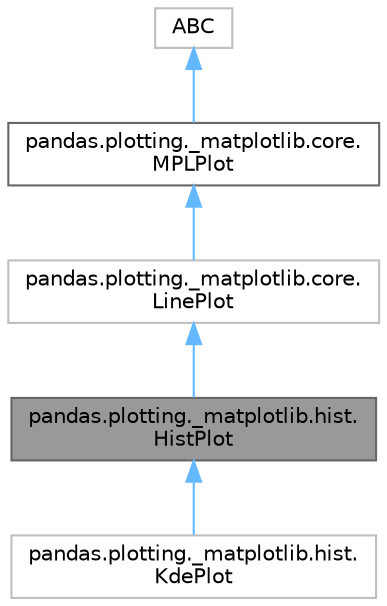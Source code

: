digraph "pandas.plotting._matplotlib.hist.HistPlot"
{
 // LATEX_PDF_SIZE
  bgcolor="transparent";
  edge [fontname=Helvetica,fontsize=10,labelfontname=Helvetica,labelfontsize=10];
  node [fontname=Helvetica,fontsize=10,shape=box,height=0.2,width=0.4];
  Node1 [id="Node000001",label="pandas.plotting._matplotlib.hist.\lHistPlot",height=0.2,width=0.4,color="gray40", fillcolor="grey60", style="filled", fontcolor="black",tooltip=" "];
  Node2 -> Node1 [id="edge1_Node000001_Node000002",dir="back",color="steelblue1",style="solid",tooltip=" "];
  Node2 [id="Node000002",label="pandas.plotting._matplotlib.core.\lLinePlot",height=0.2,width=0.4,color="grey75", fillcolor="white", style="filled",URL="$d5/dca/classpandas_1_1plotting_1_1__matplotlib_1_1core_1_1LinePlot.html",tooltip=" "];
  Node3 -> Node2 [id="edge2_Node000002_Node000003",dir="back",color="steelblue1",style="solid",tooltip=" "];
  Node3 [id="Node000003",label="pandas.plotting._matplotlib.core.\lMPLPlot",height=0.2,width=0.4,color="gray40", fillcolor="white", style="filled",URL="$d9/de5/classpandas_1_1plotting_1_1__matplotlib_1_1core_1_1MPLPlot.html",tooltip=" "];
  Node4 -> Node3 [id="edge3_Node000003_Node000004",dir="back",color="steelblue1",style="solid",tooltip=" "];
  Node4 [id="Node000004",label="ABC",height=0.2,width=0.4,color="grey75", fillcolor="white", style="filled",URL="$dd/d9b/classABC.html",tooltip=" "];
  Node1 -> Node5 [id="edge4_Node000001_Node000005",dir="back",color="steelblue1",style="solid",tooltip=" "];
  Node5 [id="Node000005",label="pandas.plotting._matplotlib.hist.\lKdePlot",height=0.2,width=0.4,color="grey75", fillcolor="white", style="filled",URL="$dc/d69/classpandas_1_1plotting_1_1__matplotlib_1_1hist_1_1KdePlot.html",tooltip=" "];
}
